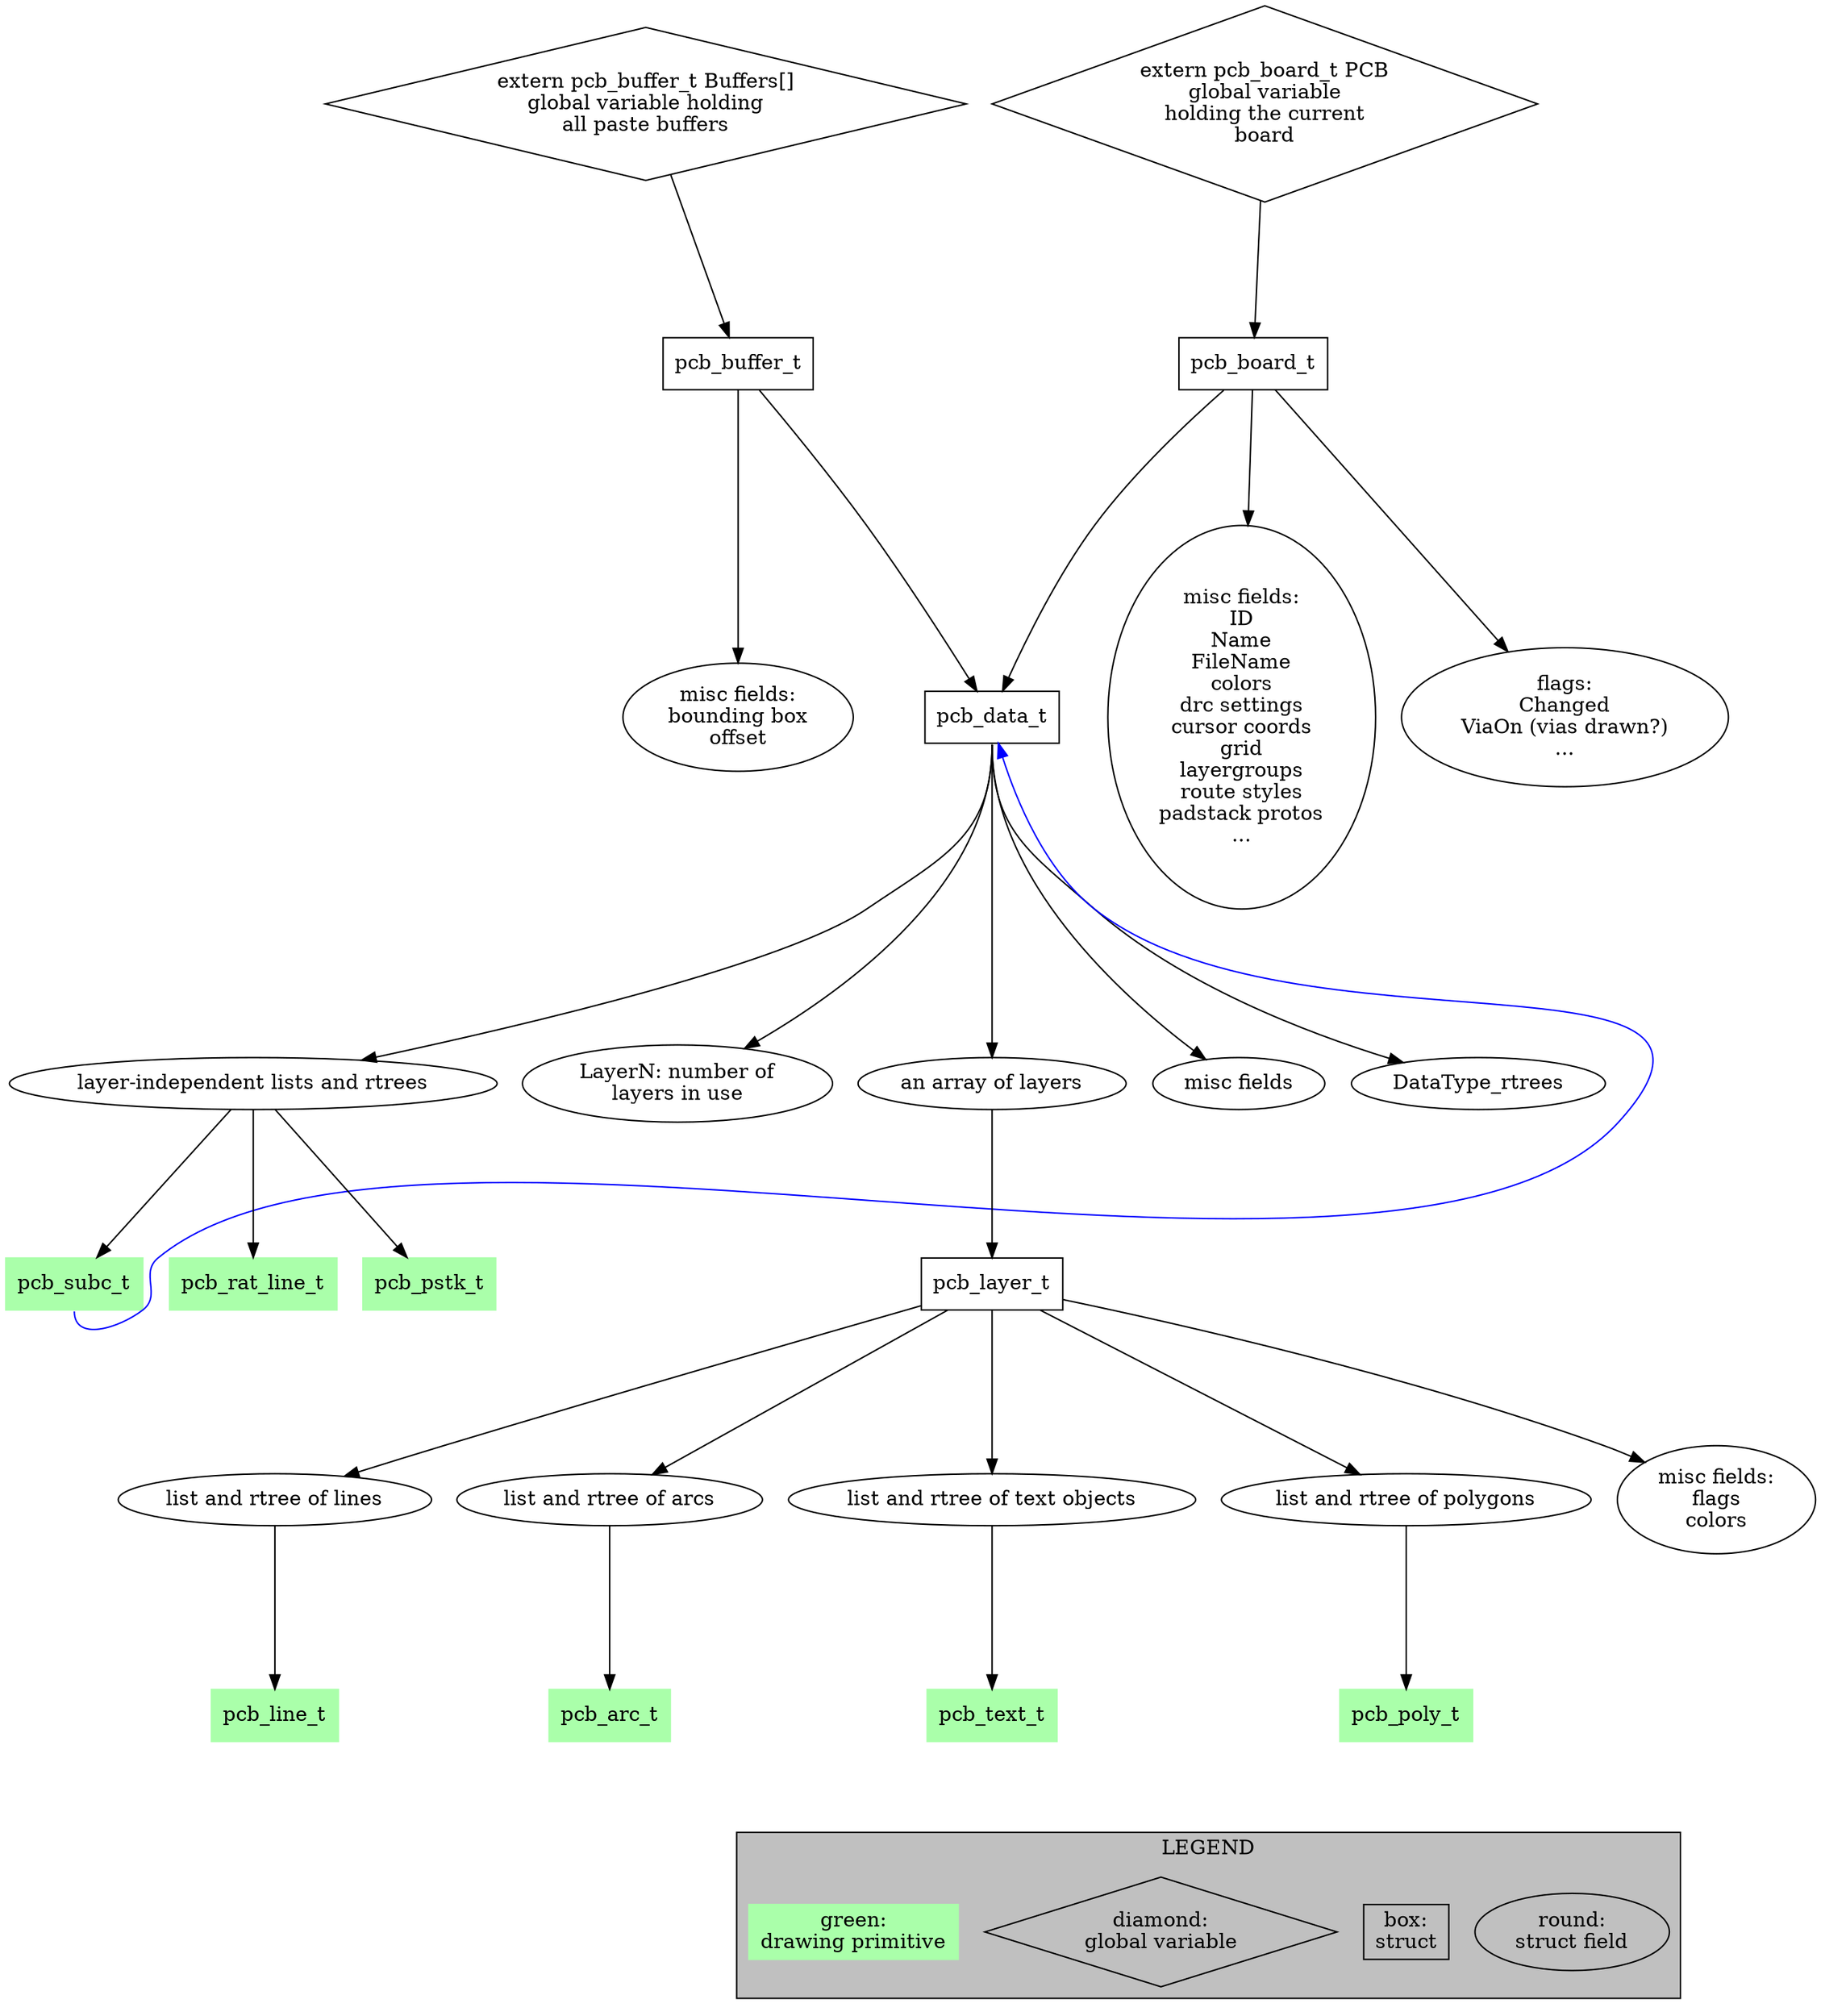 digraph pcb_data {
	ranksep=1.3
	PCBType_misc [label="misc fields:\nID\nName\nFileName\ncolors\ndrc settings\ncursor coords\ngrid\nlayergroups\nroute styles\npadstack protos\n..."]
	PCBType_flags [label="flags:\nChanged\nViaOn (vias drawn?)\n..."]
	pcb_board_t -> PCBType_misc
	pcb_board_t -> PCBType_flags
	pcb_board_t -> pcb_data_t
	pcb_board_t [shape=box]

	pcb_subc_t [shape=box style=filled color="#aaffaa"]
	pcb_rat_line_t [shape=box style=filled color="#aaffaa"]
	pcb_pstk_t [shape=box style=filled color="#aaffaa"]
	pcb_arc_t [shape=box style=filled color="#aaffaa"]
	pcb_line_t [shape=box style=filled color="#aaffaa"]
	pcb_text_t [shape=box style=filled color="#aaffaa"]
	pcb_poly_t [shape=box style=filled color="#aaffaa"]

	PCB [label="extern pcb_board_t PCB\nglobal variable\nholding the current\nboard" shape=diamond]
	PCB -> pcb_board_t

	Buffers [label="extern pcb_buffer_t Buffers[]\nglobal variable holding\nall paste buffers" shape=diamond]
	Buffers -> pcb_buffer_t

	BufferType_misc [label="misc fields:\nbounding box\noffset"]
	pcb_buffer_t -> BufferType_misc
	pcb_buffer_t -> pcb_data_t
	pcb_buffer_t [shape=box]

	DataType_listrt [label="layer-independent lists and rtrees"]
	DataType_LayerN [label="LayerN: number of\nlayers in use"]
	DataType_layers [label="an array of layers"]
	DataType_misc [label="misc fields"]

	pcb_data_t -> DataType_misc    [tailport=s]
	pcb_data_t -> DataType_LayerN  [tailport=s]
	pcb_data_t -> DataType_layers  [tailport=s]
	pcb_data_t -> DataType_listrt  [tailport=s]
	pcb_data_t -> DataType_rtrees  [tailport=s]
	pcb_data_t [shape=box]

	DataType_layers -> pcb_layer_t

	DataType_listrt -> pcb_subc_t
	DataType_listrt -> pcb_rat_line_t
	DataType_listrt -> pcb_pstk_t

	pcb_subc_t -> pcb_data_t [color=blue constraint=0 tailport=s]

	LayerType_lines [label="list and rtree of lines"]
	LayerType_arcs [label="list and rtree of arcs"]
	LayerType_texts [label="list and rtree of text objects"]
	LayerType_polygons [label="list and rtree of polygons"]
	LayerType_misc [label="misc fields:\nflags\ncolors"]

	LayerType_lines -> pcb_line_t
	LayerType_arcs -> pcb_arc_t
	LayerType_polygons -> pcb_poly_t
	LayerType_texts -> pcb_text_t

	pcb_layer_t -> LayerType_misc
	pcb_layer_t -> LayerType_lines
	pcb_layer_t -> LayerType_arcs
	pcb_layer_t -> LayerType_texts
	pcb_layer_t -> LayerType_polygons
	pcb_layer_t [shape=box]

	subgraph "cluster_1" {
		label="LEGEND"
		style=filled
		bgcolor=grey
		round [label="round:\nstruct field"]
		struct [label="box:\nstruct" shape=box]
		diamond [label="diamond:\nglobal variable" shape=diamond]
		grn [label="green:\ndrawing primitive" shape=box style=filled color="#aaffaa"]

	}

	pcb_poly_t -> struct [style=invis]
}
